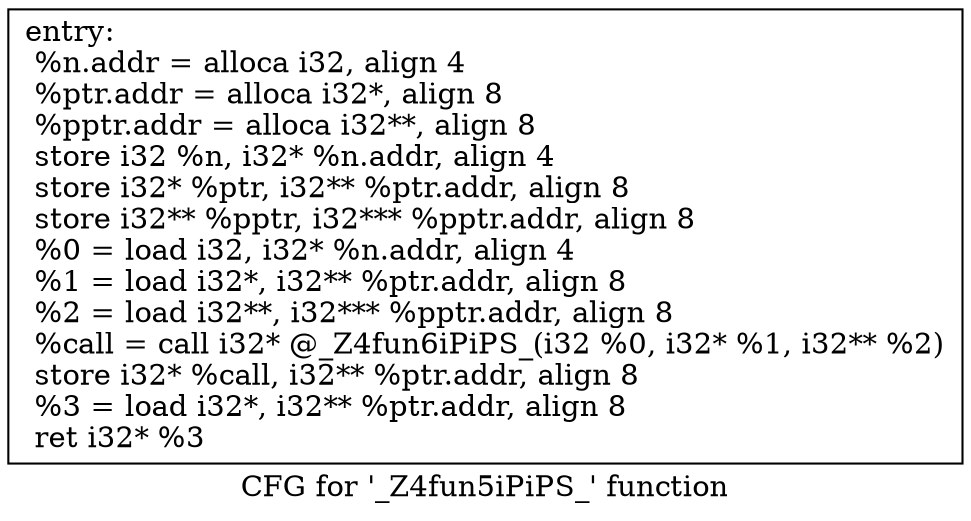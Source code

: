 digraph "CFG for '_Z4fun5iPiPS_' function" {
	label="CFG for '_Z4fun5iPiPS_' function";

	Node0x97f5250 [shape=record,label="{entry:\l  %n.addr = alloca i32, align 4\l  %ptr.addr = alloca i32*, align 8\l  %pptr.addr = alloca i32**, align 8\l  store i32 %n, i32* %n.addr, align 4\l  store i32* %ptr, i32** %ptr.addr, align 8\l  store i32** %pptr, i32*** %pptr.addr, align 8\l  %0 = load i32, i32* %n.addr, align 4\l  %1 = load i32*, i32** %ptr.addr, align 8\l  %2 = load i32**, i32*** %pptr.addr, align 8\l  %call = call i32* @_Z4fun6iPiPS_(i32 %0, i32* %1, i32** %2)\l  store i32* %call, i32** %ptr.addr, align 8\l  %3 = load i32*, i32** %ptr.addr, align 8\l  ret i32* %3\l}"];
}
